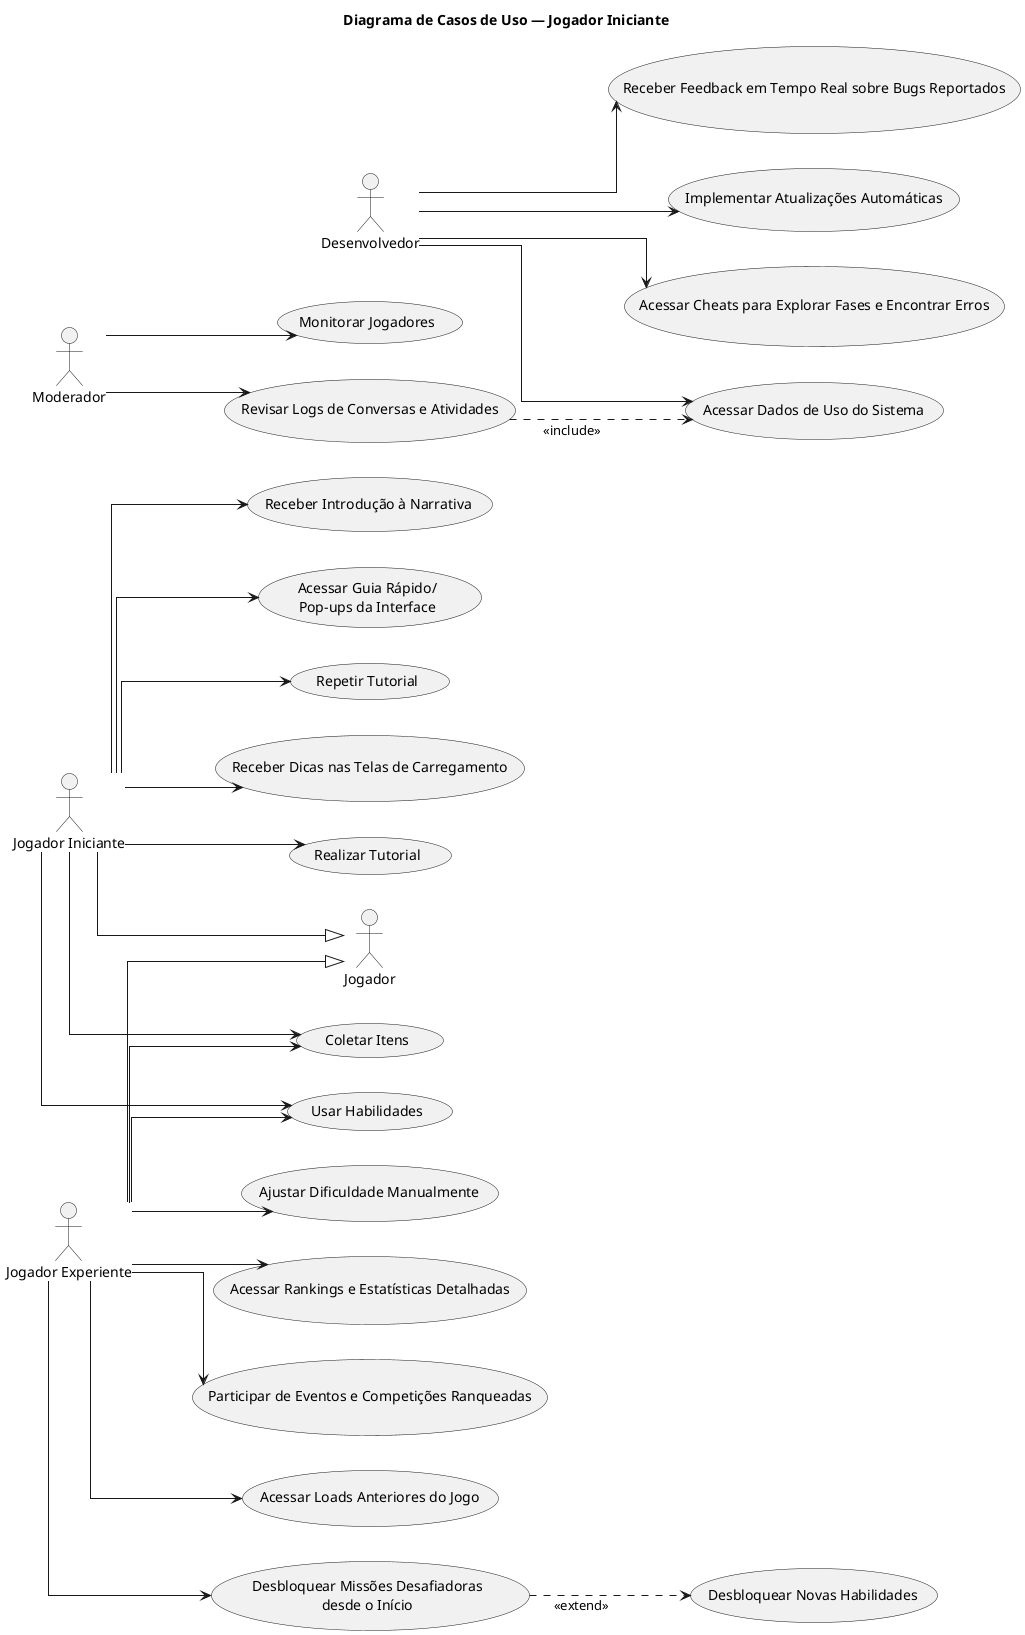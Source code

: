 @startuml casoUso-rpg
title RPG — Casos de Uso

' Forçar layout horizontal (achatar)
left to right direction
skinparam linetype ortho

title Diagrama de Casos de Uso — Jogador Iniciante

' Atores
actor Jogador
actor "Jogador Iniciante" as JogadorIniciante
actor "Jogador Experiente" as JogadorExperiente
actor Desenvolvedor
actor Moderador

' Herança
JogadorIniciante --|> Jogador
JogadorExperiente --|> Jogador

' Casos de uso (apenas do Jogador Iniciante)
usecase "Realizar Tutorial" as UC_Tutorial
usecase "Receber Introdução à Narrativa" as UC_Narrativa
usecase "Acessar Guia Rápido/\nPop-ups da Interface" as UC_Guia
usecase "Repetir Tutorial" as UC_RepetirTutorial
usecase "Receber Dicas nas Telas de Carregamento" as UC_Dicas

' Associações — Jogador Iniciante
JogadorIniciante --> UC_Tutorial
JogadorIniciante --> UC_Narrativa
JogadorIniciante --> UC_Guia
JogadorIniciante --> UC_RepetirTutorial
JogadorIniciante --> UC_Dicas

' Casos de uso (apenas do Moderador) — atualizado
usecase "Monitorar Jogadores" as UC_Mod_Monitorar
usecase "Revisar Logs de Conversas e Atividades" as UC_Mod_RevisarLogs

' Associações — Moderador
Moderador --> UC_Mod_Monitorar
Moderador --> UC_Mod_RevisarLogs

' Casos de uso (apenas do Desenvolvedor)
usecase "Receber Feedback em Tempo Real sobre Bugs Reportados" as UC_Dev_FeedbackTempoReal
usecase "Implementar Atualizações Automáticas" as UC_Dev_AtualizacoesAuto
usecase "Acessar Cheats para Explorar Fases e Encontrar Erros" as UC_Dev_Cheats
usecase "Acessar Dados de Uso do Sistema" as UC_Dev_DadosUso

' Associações — Desenvolvedor
Desenvolvedor --> UC_Dev_FeedbackTempoReal
Desenvolvedor --> UC_Dev_AtualizacoesAuto
Desenvolvedor --> UC_Dev_Cheats
Desenvolvedor --> UC_Dev_DadosUso

' Inclusão obrigatória: Moderador ao revisar logs deve acessar dados de uso
UC_Mod_RevisarLogs ..> UC_Dev_DadosUso : <<include>>

' Casos de uso (apenas do Jogador Experiente)
usecase "Desbloquear Missões Desafiadoras\ndesde o Início" as UC_Exp_Desafios
usecase "Ajustar Dificuldade Manualmente" as UC_Exp_AjustarDificuldade
usecase "Acessar Rankings e Estatísticas Detalhadas" as UC_Exp_Rankings
usecase "Participar de Eventos e Competições Ranqueadas" as UC_Exp_Eventos
usecase "Acessar Loads Anteriores do Jogo" as UC_Exp_Loads

' Associações — Jogador Experiente
JogadorExperiente --> UC_Exp_Desafios
JogadorExperiente --> UC_Exp_AjustarDificuldade
JogadorExperiente --> UC_Exp_Rankings
JogadorExperiente --> UC_Exp_Eventos
JogadorExperiente --> UC_Exp_Loads

' Casos de uso comuns a Iniciante e Experiente
usecase "Coletar Itens" as UC_Jog_Coletar
usecase "Usar Habilidades" as UC_Jog_UsarHab
JogadorIniciante --> UC_Jog_Coletar
JogadorIniciante --> UC_Jog_UsarHab
JogadorExperiente --> UC_Jog_Coletar
JogadorExperiente --> UC_Jog_UsarHab

' Correção do extend: o desbloqueio ocorre APÓS as missões desafiadoras
usecase "Desbloquear Novas Habilidades" as UC_Exp_DesbloquearHab
UC_Exp_Desafios ..> UC_Exp_DesbloquearHab : <<extend>>
@enduml
